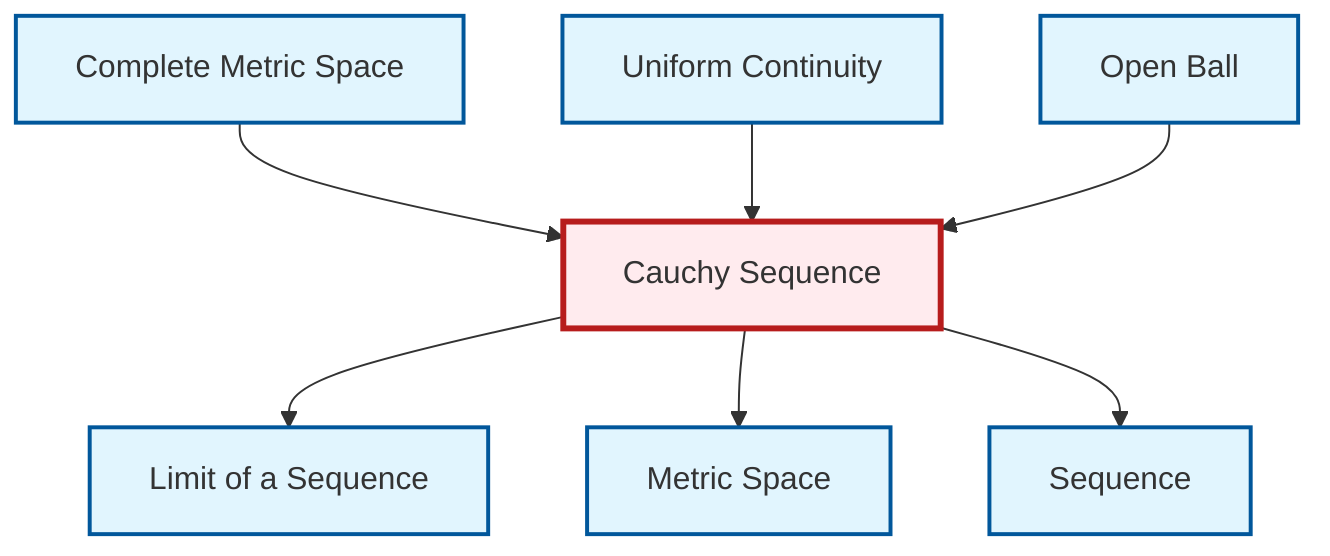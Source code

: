 graph TD
    classDef definition fill:#e1f5fe,stroke:#01579b,stroke-width:2px
    classDef theorem fill:#f3e5f5,stroke:#4a148c,stroke-width:2px
    classDef axiom fill:#fff3e0,stroke:#e65100,stroke-width:2px
    classDef example fill:#e8f5e9,stroke:#1b5e20,stroke-width:2px
    classDef current fill:#ffebee,stroke:#b71c1c,stroke-width:3px
    def-sequence["Sequence"]:::definition
    def-uniform-continuity["Uniform Continuity"]:::definition
    def-cauchy-sequence["Cauchy Sequence"]:::definition
    def-metric-space["Metric Space"]:::definition
    def-open-ball["Open Ball"]:::definition
    def-complete-metric-space["Complete Metric Space"]:::definition
    def-limit["Limit of a Sequence"]:::definition
    def-complete-metric-space --> def-cauchy-sequence
    def-cauchy-sequence --> def-limit
    def-cauchy-sequence --> def-metric-space
    def-cauchy-sequence --> def-sequence
    def-uniform-continuity --> def-cauchy-sequence
    def-open-ball --> def-cauchy-sequence
    class def-cauchy-sequence current